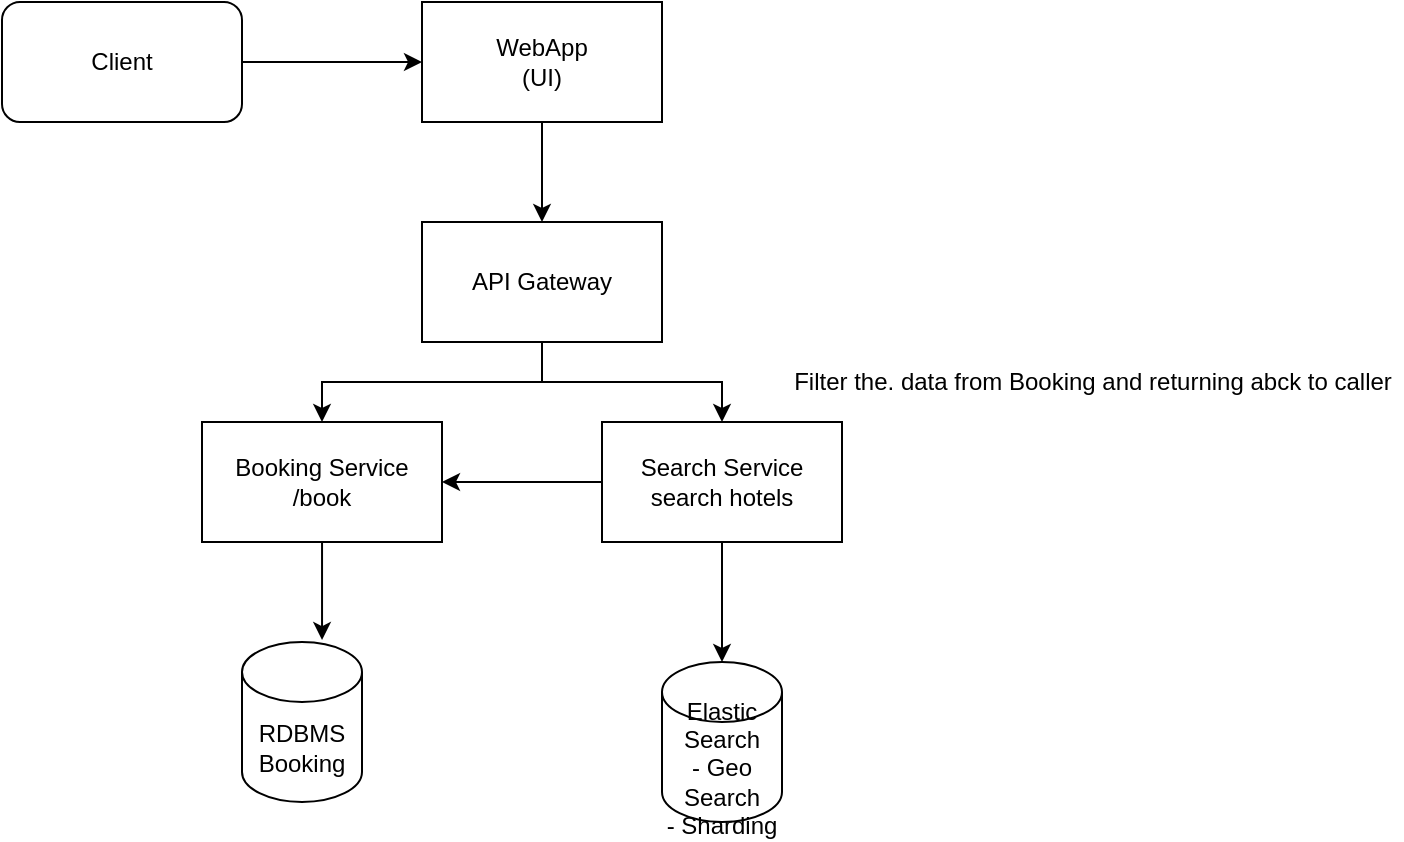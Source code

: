 <mxfile version="14.7.6" type="github">
  <diagram id="R12qof4a39tiVWxSPqpj" name="Page-1">
    <mxGraphModel dx="1298" dy="723" grid="1" gridSize="10" guides="1" tooltips="1" connect="1" arrows="1" fold="1" page="1" pageScale="1" pageWidth="850" pageHeight="1100" math="0" shadow="0">
      <root>
        <mxCell id="0" />
        <mxCell id="1" parent="0" />
        <mxCell id="8bFD1UBiYn1tdhBpt5cX-2" style="edgeStyle=orthogonalEdgeStyle;rounded=0;orthogonalLoop=1;jettySize=auto;html=1;" edge="1" parent="1" source="8bFD1UBiYn1tdhBpt5cX-1">
          <mxGeometry relative="1" as="geometry">
            <mxPoint x="280" y="210" as="targetPoint" />
          </mxGeometry>
        </mxCell>
        <mxCell id="8bFD1UBiYn1tdhBpt5cX-1" value="Client" style="rounded=1;whiteSpace=wrap;html=1;" vertex="1" parent="1">
          <mxGeometry x="70" y="180" width="120" height="60" as="geometry" />
        </mxCell>
        <mxCell id="8bFD1UBiYn1tdhBpt5cX-5" style="edgeStyle=orthogonalEdgeStyle;rounded=0;orthogonalLoop=1;jettySize=auto;html=1;" edge="1" parent="1" source="8bFD1UBiYn1tdhBpt5cX-4">
          <mxGeometry relative="1" as="geometry">
            <mxPoint x="340" y="290" as="targetPoint" />
          </mxGeometry>
        </mxCell>
        <mxCell id="8bFD1UBiYn1tdhBpt5cX-4" value="WebApp&lt;br&gt;(UI)" style="rounded=0;whiteSpace=wrap;html=1;" vertex="1" parent="1">
          <mxGeometry x="280" y="180" width="120" height="60" as="geometry" />
        </mxCell>
        <mxCell id="8bFD1UBiYn1tdhBpt5cX-11" style="edgeStyle=orthogonalEdgeStyle;rounded=0;orthogonalLoop=1;jettySize=auto;html=1;entryX=0.5;entryY=0;entryDx=0;entryDy=0;" edge="1" parent="1" source="8bFD1UBiYn1tdhBpt5cX-7" target="8bFD1UBiYn1tdhBpt5cX-9">
          <mxGeometry relative="1" as="geometry" />
        </mxCell>
        <mxCell id="8bFD1UBiYn1tdhBpt5cX-12" style="edgeStyle=orthogonalEdgeStyle;rounded=0;orthogonalLoop=1;jettySize=auto;html=1;entryX=0.5;entryY=0;entryDx=0;entryDy=0;" edge="1" parent="1" source="8bFD1UBiYn1tdhBpt5cX-7" target="8bFD1UBiYn1tdhBpt5cX-10">
          <mxGeometry relative="1" as="geometry" />
        </mxCell>
        <mxCell id="8bFD1UBiYn1tdhBpt5cX-7" value="API Gateway" style="rounded=0;whiteSpace=wrap;html=1;" vertex="1" parent="1">
          <mxGeometry x="280" y="290" width="120" height="60" as="geometry" />
        </mxCell>
        <mxCell id="8bFD1UBiYn1tdhBpt5cX-15" style="edgeStyle=orthogonalEdgeStyle;rounded=0;orthogonalLoop=1;jettySize=auto;html=1;entryX=0.667;entryY=-0.012;entryDx=0;entryDy=0;entryPerimeter=0;" edge="1" parent="1" source="8bFD1UBiYn1tdhBpt5cX-9" target="8bFD1UBiYn1tdhBpt5cX-13">
          <mxGeometry relative="1" as="geometry" />
        </mxCell>
        <mxCell id="8bFD1UBiYn1tdhBpt5cX-9" value="Booking Service&lt;br&gt;/book" style="rounded=0;whiteSpace=wrap;html=1;" vertex="1" parent="1">
          <mxGeometry x="170" y="390" width="120" height="60" as="geometry" />
        </mxCell>
        <mxCell id="8bFD1UBiYn1tdhBpt5cX-16" style="edgeStyle=orthogonalEdgeStyle;rounded=0;orthogonalLoop=1;jettySize=auto;html=1;" edge="1" parent="1" source="8bFD1UBiYn1tdhBpt5cX-10" target="8bFD1UBiYn1tdhBpt5cX-9">
          <mxGeometry relative="1" as="geometry" />
        </mxCell>
        <mxCell id="8bFD1UBiYn1tdhBpt5cX-22" style="edgeStyle=orthogonalEdgeStyle;rounded=0;orthogonalLoop=1;jettySize=auto;html=1;entryX=0.5;entryY=0;entryDx=0;entryDy=0;entryPerimeter=0;" edge="1" parent="1" source="8bFD1UBiYn1tdhBpt5cX-10" target="8bFD1UBiYn1tdhBpt5cX-18">
          <mxGeometry relative="1" as="geometry" />
        </mxCell>
        <mxCell id="8bFD1UBiYn1tdhBpt5cX-10" value="Search Service&lt;br&gt;search hotels" style="rounded=0;whiteSpace=wrap;html=1;" vertex="1" parent="1">
          <mxGeometry x="370" y="390" width="120" height="60" as="geometry" />
        </mxCell>
        <mxCell id="8bFD1UBiYn1tdhBpt5cX-13" value="RDBMS&lt;br&gt;Booking" style="shape=cylinder3;whiteSpace=wrap;html=1;boundedLbl=1;backgroundOutline=1;size=15;" vertex="1" parent="1">
          <mxGeometry x="190" y="500" width="60" height="80" as="geometry" />
        </mxCell>
        <mxCell id="8bFD1UBiYn1tdhBpt5cX-18" value="Elastic Search&lt;br&gt;- Geo Search&lt;br&gt;- Sharding" style="shape=cylinder3;whiteSpace=wrap;html=1;boundedLbl=1;backgroundOutline=1;size=15;" vertex="1" parent="1">
          <mxGeometry x="400" y="510" width="60" height="80" as="geometry" />
        </mxCell>
        <mxCell id="8bFD1UBiYn1tdhBpt5cX-23" value="Filter the. data from Booking and returning abck to caller" style="text;html=1;align=center;verticalAlign=middle;resizable=0;points=[];autosize=1;strokeColor=none;" vertex="1" parent="1">
          <mxGeometry x="460" y="360" width="310" height="20" as="geometry" />
        </mxCell>
      </root>
    </mxGraphModel>
  </diagram>
</mxfile>
